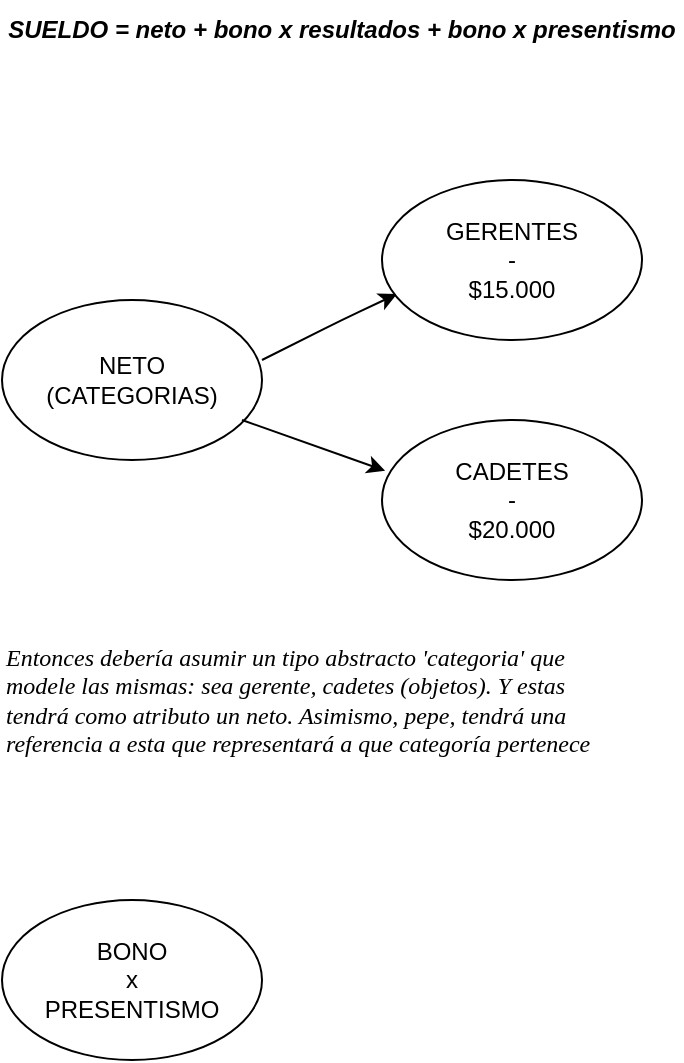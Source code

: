<mxfile>
    <diagram id="2vCs8MfiK8aJ5e3EdZrz" name="Page-1">
        <mxGraphModel dx="368" dy="607" grid="1" gridSize="10" guides="1" tooltips="1" connect="1" arrows="1" fold="1" page="1" pageScale="1" pageWidth="850" pageHeight="1100" math="0" shadow="0">
            <root>
                <mxCell id="0"/>
                <mxCell id="1" parent="0"/>
                <mxCell id="17" value="SUELDO = &lt;font style=&quot;color: light-dark(rgb(0, 0, 0), rgb(255, 51, 51));&quot;&gt;neto &lt;/font&gt;+ &lt;font style=&quot;&quot;&gt;&lt;font style=&quot;color: light-dark(rgb(0, 0, 0), rgb(0, 255, 0));&quot;&gt;bono &lt;/font&gt;&lt;font style=&quot;&quot;&gt;&lt;font style=&quot;color: light-dark(rgb(0, 0, 0), rgb(0, 255, 0));&quot;&gt;x&lt;/font&gt; &lt;/font&gt;&lt;/font&gt;&lt;font&gt;&lt;font style=&quot;color: light-dark(rgb(0, 0, 0), rgb(0, 255, 0));&quot;&gt;resultados&lt;/font&gt; &lt;/font&gt;+ bono x presentismo" style="text;align=center;html=1;verticalAlign=middle;whiteSpace=wrap;rounded=0;fontStyle=3" parent="1" vertex="1">
                    <mxGeometry x="10" y="70" width="340" height="30" as="geometry"/>
                </mxCell>
                <mxCell id="24" value="&lt;span&gt;&lt;font style=&quot;color: light-dark(rgb(0, 0, 0), rgb(255, 51, 51));&quot;&gt;NETO&lt;/font&gt;&lt;/span&gt;&lt;div style=&quot;scrollbar-color: rgb(75, 75, 75) rgb(27, 29, 30);&quot;&gt;&lt;font style=&quot;color: light-dark(rgb(0, 0, 0), rgb(255, 51, 51));&quot;&gt;(CATEGORIAS)&lt;/font&gt;&lt;/div&gt;" style="ellipse;whiteSpace=wrap;html=1;" parent="1" vertex="1">
                    <mxGeometry x="10" y="220" width="130" height="80" as="geometry"/>
                </mxCell>
                <mxCell id="25" value="" style="edgeStyle=none;orthogonalLoop=1;jettySize=auto;html=1;entryX=0.057;entryY=0.713;entryDx=0;entryDy=0;entryPerimeter=0;" parent="1" target="26" edge="1">
                    <mxGeometry width="80" relative="1" as="geometry">
                        <mxPoint x="140" y="250" as="sourcePoint"/>
                        <mxPoint x="200" y="220" as="targetPoint"/>
                        <Array as="points">
                            <mxPoint x="180" y="230"/>
                        </Array>
                    </mxGeometry>
                </mxCell>
                <mxCell id="26" value="GERENTES&lt;div&gt;-&lt;/div&gt;&lt;div&gt;$15.000&lt;/div&gt;" style="ellipse;whiteSpace=wrap;html=1;" parent="1" vertex="1">
                    <mxGeometry x="200" y="160" width="130" height="80" as="geometry"/>
                </mxCell>
                <mxCell id="27" value="CADETES&lt;div&gt;-&lt;/div&gt;&lt;div&gt;$20.000&lt;/div&gt;" style="ellipse;whiteSpace=wrap;html=1;" parent="1" vertex="1">
                    <mxGeometry x="200" y="280" width="130" height="80" as="geometry"/>
                </mxCell>
                <mxCell id="29" value="" style="edgeStyle=none;orthogonalLoop=1;jettySize=auto;html=1;entryX=0.012;entryY=0.317;entryDx=0;entryDy=0;entryPerimeter=0;" parent="1" target="27" edge="1">
                    <mxGeometry width="80" relative="1" as="geometry">
                        <mxPoint x="130" y="280" as="sourcePoint"/>
                        <mxPoint x="210" y="280" as="targetPoint"/>
                        <Array as="points"/>
                    </mxGeometry>
                </mxCell>
                <mxCell id="30" value="&lt;h4&gt;&lt;font face=&quot;Verdana&quot;&gt;&lt;i&gt;&lt;span style=&quot;font-weight: normal;&quot;&gt;Entonces debería asumir un tipo abstracto &#39;categoria&#39; que modele las mismas: sea gerente, cadetes (objetos). Y estas tendrá como atributo un neto. Asimismo, pepe, tendrá una referencia a esta que representará a que categoría pertenece&lt;/span&gt;&lt;/i&gt;&lt;/font&gt;&lt;/h4&gt;" style="text;strokeColor=none;align=left;fillColor=none;html=1;verticalAlign=middle;whiteSpace=wrap;rounded=0;fontFamily=Verdana;fontSize=12;" parent="1" vertex="1">
                    <mxGeometry x="10" y="390" width="310" height="60" as="geometry"/>
                </mxCell>
                <mxCell id="31" value="&lt;font style=&quot;color: light-dark(rgb(0, 0, 0), rgb(0, 255, 0));&quot;&gt;BONO&lt;/font&gt;&lt;div&gt;&lt;font style=&quot;color: light-dark(rgb(0, 0, 0), rgb(0, 255, 0));&quot;&gt;x&lt;/font&gt;&lt;/div&gt;&lt;div&gt;&lt;font style=&quot;color: light-dark(rgb(0, 0, 0), rgb(0, 255, 0));&quot;&gt;PRESENTISMO&lt;/font&gt;&lt;/div&gt;" style="ellipse;whiteSpace=wrap;html=1;" vertex="1" parent="1">
                    <mxGeometry x="10" y="520" width="130" height="80" as="geometry"/>
                </mxCell>
            </root>
        </mxGraphModel>
    </diagram>
</mxfile>